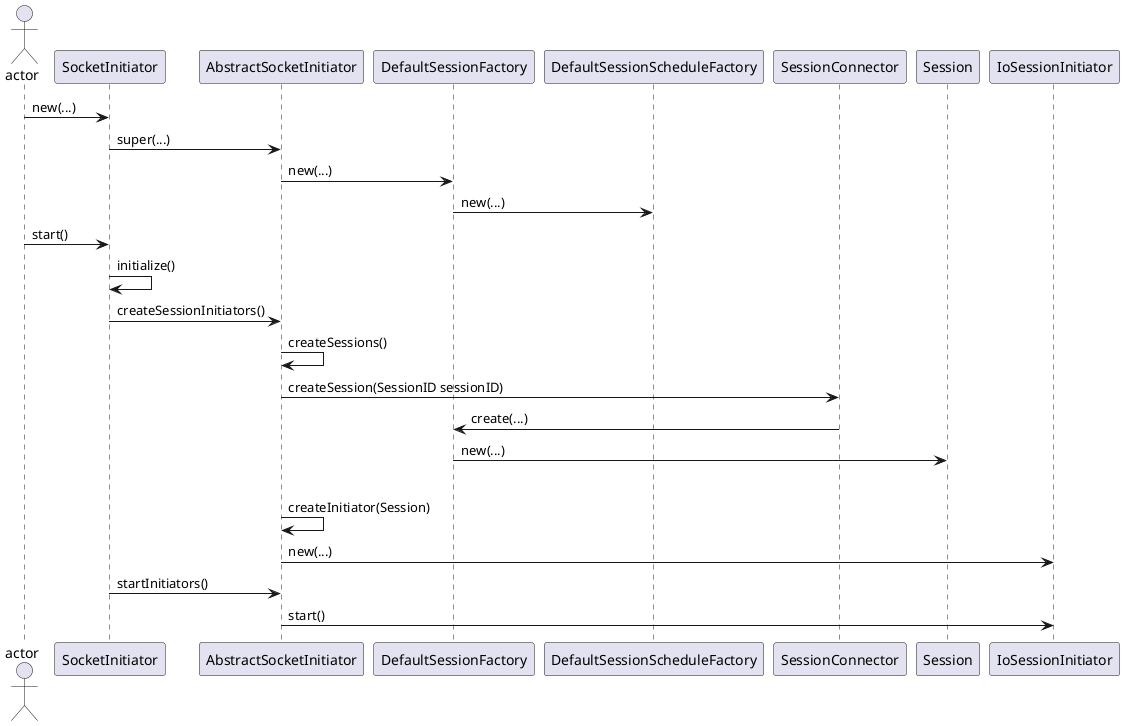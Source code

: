 @startuml
actor actor
participant SocketInitiator
participant AbstractSocketInitiator
participant DefaultSessionFactory
participant DefaultSessionScheduleFactory
participant SessionConnector
participant Session
participant IoSessionInitiator

actor -> SocketInitiator : new(...)
SocketInitiator -> AbstractSocketInitiator : super(...)
AbstractSocketInitiator -> DefaultSessionFactory : new(...)
DefaultSessionFactory -> DefaultSessionScheduleFactory : new(...)

actor -> SocketInitiator : start()
SocketInitiator -> SocketInitiator : initialize()
SocketInitiator -> AbstractSocketInitiator : createSessionInitiators()
AbstractSocketInitiator -> AbstractSocketInitiator : createSessions()

AbstractSocketInitiator -> SessionConnector : createSession(SessionID sessionID)
SessionConnector -> DefaultSessionFactory : create(...)
DefaultSessionFactory -> Session : new(...)


|||
AbstractSocketInitiator -> AbstractSocketInitiator : createInitiator(Session)
AbstractSocketInitiator -> IoSessionInitiator : new(...)

SocketInitiator -> AbstractSocketInitiator : startInitiators()
AbstractSocketInitiator -> IoSessionInitiator : start()


@enduml